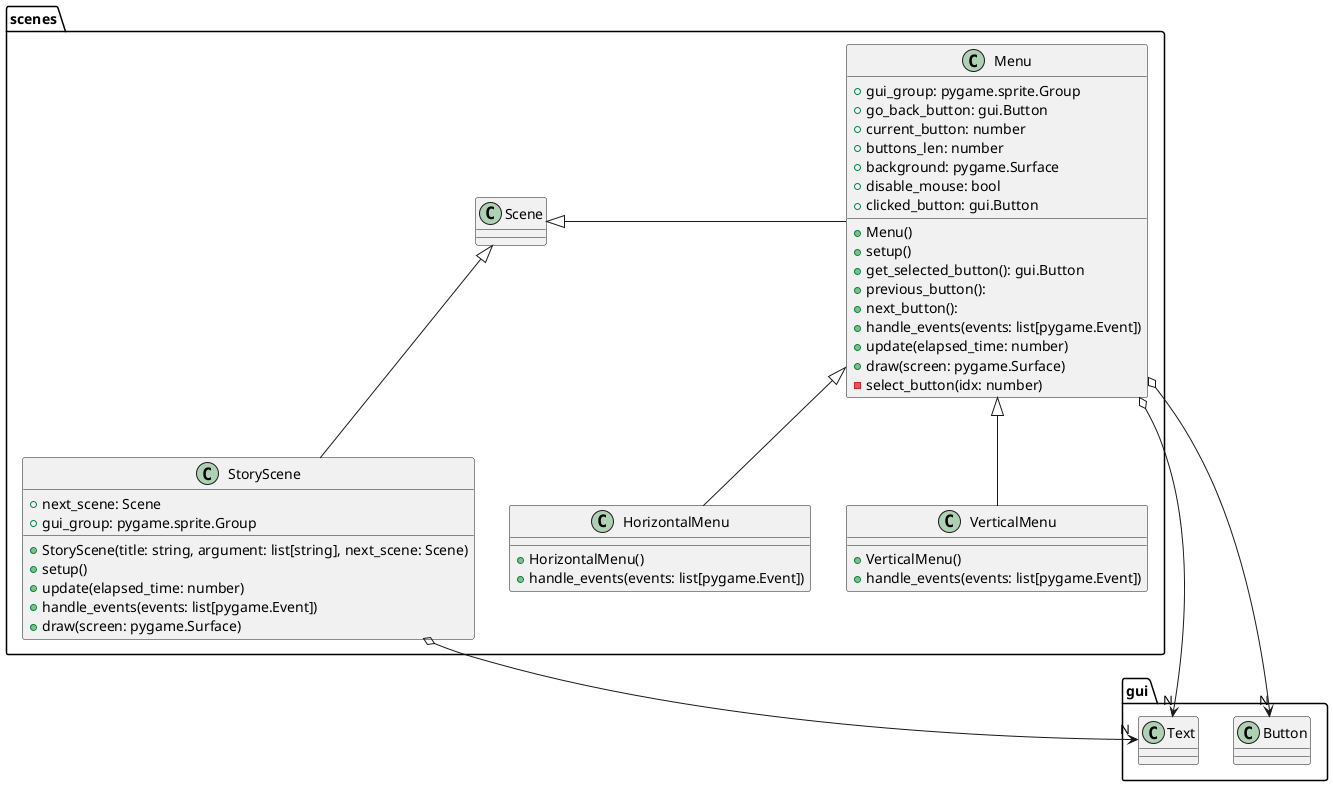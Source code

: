 @startuml menus

class scenes.Menu {
	+ gui_group: pygame.sprite.Group
	+ go_back_button: gui.Button
	+ current_button: number
	+ buttons_len: number
	+ background: pygame.Surface
	+ disable_mouse: bool
	+ clicked_button: gui.Button

	+ Menu()
	+ setup()
	+ get_selected_button(): gui.Button
	+ previous_button():
	+ next_button():
	+ handle_events(events: list[pygame.Event])
	+ update(elapsed_time: number)
	+ draw(screen: pygame.Surface)
	- select_button(idx: number)
}

class scenes.VerticalMenu {
	+ VerticalMenu()
	+ handle_events(events: list[pygame.Event])
}

class scenes.HorizontalMenu {
	+ HorizontalMenu()
	+ handle_events(events: list[pygame.Event])
}

class scenes.StoryScene extends scenes.Scene {
	+ next_scene: Scene
	+ gui_group: pygame.sprite.Group

	+ StoryScene(title: string, argument: list[string], next_scene: Scene)
	+ setup()
	+ update(elapsed_time: number)
	+ handle_events(events: list[pygame.Event])
	+ draw(screen: pygame.Surface)
}

scenes.Menu -right-|> scenes.Scene

scenes.VerticalMenu -up-|> scenes.Menu
scenes.HorizontalMenu -up-|> scenes.Menu

scenes.Menu o--> "N" gui.Button
scenes.StoryScene o--> "N" gui.Text
scenes.Menu o--> "N" gui.Text

@enduml
